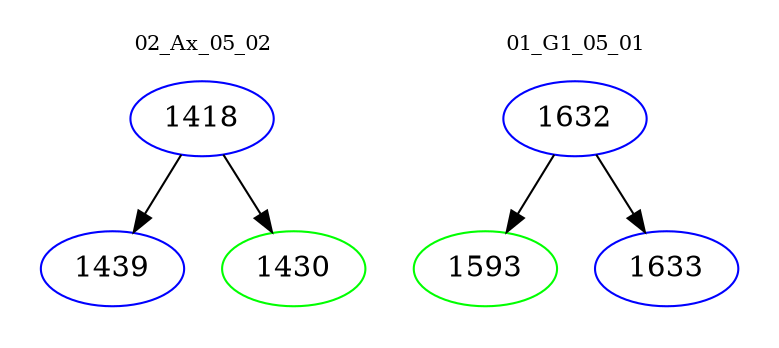 digraph{
subgraph cluster_0 {
color = white
label = "02_Ax_05_02";
fontsize=10;
T0_1418 [label="1418", color="blue"]
T0_1418 -> T0_1439 [color="black"]
T0_1439 [label="1439", color="blue"]
T0_1418 -> T0_1430 [color="black"]
T0_1430 [label="1430", color="green"]
}
subgraph cluster_1 {
color = white
label = "01_G1_05_01";
fontsize=10;
T1_1632 [label="1632", color="blue"]
T1_1632 -> T1_1593 [color="black"]
T1_1593 [label="1593", color="green"]
T1_1632 -> T1_1633 [color="black"]
T1_1633 [label="1633", color="blue"]
}
}
